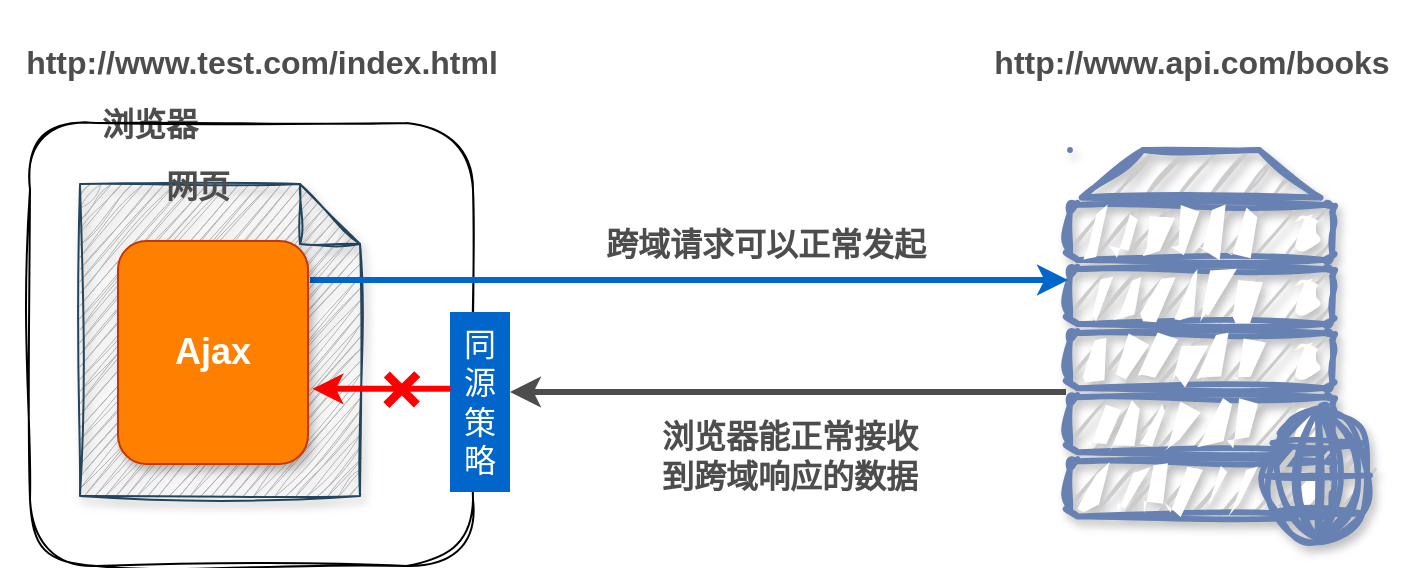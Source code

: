 <mxfile version="21.2.1" type="device">
  <diagram name="第 1 页" id="hSRQ57T09YJk9QetQUsI">
    <mxGraphModel dx="911" dy="592" grid="1" gridSize="10" guides="1" tooltips="1" connect="1" arrows="1" fold="1" page="1" pageScale="1" pageWidth="827" pageHeight="1169" math="0" shadow="0">
      <root>
        <mxCell id="0" />
        <mxCell id="1" parent="0" />
        <mxCell id="7joMMJl2bfjmAcuTHPdV-2" value="" style="fontColor=#0066CC;verticalAlign=top;verticalLabelPosition=bottom;labelPosition=center;align=center;html=1;outlineConnect=0;fillColor=#CCCCCC;strokeColor=#6881B3;gradientColor=none;gradientDirection=north;strokeWidth=2;shape=mxgraph.networks.web_server;shadow=1;sketch=1;curveFitting=1;jiggle=2;" parent="1" vertex="1">
          <mxGeometry x="610" y="187" width="150" height="196" as="geometry" />
        </mxCell>
        <mxCell id="7joMMJl2bfjmAcuTHPdV-6" value="&lt;font color=&quot;#4d4d4d&quot; style=&quot;font-size: 16px;&quot;&gt;跨域请求可以正常发起&lt;/font&gt;" style="rounded=0;whiteSpace=wrap;html=1;fontStyle=1;labelBackgroundColor=none;fillColor=none;strokeColor=none;" parent="1" vertex="1">
          <mxGeometry x="375" y="204" width="166" height="60" as="geometry" />
        </mxCell>
        <mxCell id="7joMMJl2bfjmAcuTHPdV-8" value="&lt;font style=&quot;font-size: 16px;&quot;&gt;&lt;font color=&quot;#4d4d4d&quot;&gt;浏览器能正常接收&lt;br&gt;到跨域响应的数据&lt;/font&gt;&lt;br&gt;&lt;/font&gt;" style="rounded=0;whiteSpace=wrap;html=1;fontStyle=1;labelBackgroundColor=none;fillColor=none;strokeColor=none;" parent="1" vertex="1">
          <mxGeometry x="395" y="310" width="150" height="60" as="geometry" />
        </mxCell>
        <mxCell id="OCuoVQDo6dndJ8lhLVCE-6" value="&lt;span style=&quot;font-size: 16px;&quot;&gt;&lt;font style=&quot;&quot; color=&quot;#4d4d4d&quot;&gt;http://www.api.com/books&lt;/font&gt;&lt;/span&gt;" style="rounded=0;whiteSpace=wrap;html=1;fontStyle=1;labelBackgroundColor=none;fillColor=none;strokeColor=none;" parent="1" vertex="1">
          <mxGeometry x="561" y="112.5" width="220" height="60" as="geometry" />
        </mxCell>
        <mxCell id="OCuoVQDo6dndJ8lhLVCE-7" value="&lt;font color=&quot;#4d4d4d&quot; style=&quot;font-size: 16px;&quot;&gt;浏览器&lt;/font&gt;" style="rounded=0;whiteSpace=wrap;html=1;fontStyle=1;labelBackgroundColor=none;fillColor=none;strokeColor=none;" parent="1" vertex="1">
          <mxGeometry x="75" y="144" width="150" height="60" as="geometry" />
        </mxCell>
        <mxCell id="hS-vSNftExUew_PnmpHP-2" value="" style="whiteSpace=wrap;html=1;aspect=fixed;fillColor=none;strokeColor=default;rounded=1;shadow=0;glass=0;sketch=1;curveFitting=1;jiggle=2;" vertex="1" parent="1">
          <mxGeometry x="90" y="173.5" width="221.5" height="221.5" as="geometry" />
        </mxCell>
        <mxCell id="hS-vSNftExUew_PnmpHP-3" value="" style="shape=note;whiteSpace=wrap;html=1;backgroundOutline=1;darkOpacity=0.05;fillColor=#B3B3B3;strokeColor=#23445d;shadow=1;sketch=1;curveFitting=1;jiggle=2;" vertex="1" parent="1">
          <mxGeometry x="115" y="204" width="140" height="156" as="geometry" />
        </mxCell>
        <mxCell id="OCuoVQDo6dndJ8lhLVCE-8" value="" style="endArrow=classic;html=1;rounded=0;strokeWidth=3;strokeColor=#0066CC;" parent="1" edge="1">
          <mxGeometry width="50" height="50" relative="1" as="geometry">
            <mxPoint x="230" y="252" as="sourcePoint" />
            <mxPoint x="609" y="252" as="targetPoint" />
          </mxGeometry>
        </mxCell>
        <mxCell id="hS-vSNftExUew_PnmpHP-5" value="&lt;font style=&quot;font-size: 18px;&quot; color=&quot;#ffffff&quot;&gt;&lt;b&gt;Ajax&lt;/b&gt;&lt;/font&gt;" style="rounded=1;whiteSpace=wrap;html=1;fillColor=#FF8000;strokeColor=#C73500;shadow=1;fontColor=#000000;glass=0;" vertex="1" parent="1">
          <mxGeometry x="134" y="232.5" width="95" height="111.5" as="geometry" />
        </mxCell>
        <mxCell id="hS-vSNftExUew_PnmpHP-4" value="&lt;font color=&quot;#4d4d4d&quot; style=&quot;font-size: 16px;&quot;&gt;网页&lt;/font&gt;" style="rounded=0;whiteSpace=wrap;html=1;fontStyle=1;labelBackgroundColor=none;fillColor=none;strokeColor=none;" vertex="1" parent="1">
          <mxGeometry x="99" y="188" width="150" height="33.5" as="geometry" />
        </mxCell>
        <mxCell id="hS-vSNftExUew_PnmpHP-8" value="&lt;span style=&quot;font-size: 16px;&quot;&gt;&lt;font style=&quot;&quot; color=&quot;#4d4d4d&quot;&gt;http://www.test.com/index.html&lt;/font&gt;&lt;/span&gt;" style="rounded=0;whiteSpace=wrap;html=1;fontStyle=1;labelBackgroundColor=none;fillColor=none;strokeColor=none;" vertex="1" parent="1">
          <mxGeometry x="81" y="124.5" width="250" height="36.5" as="geometry" />
        </mxCell>
        <mxCell id="hS-vSNftExUew_PnmpHP-9" value="" style="endArrow=classic;html=1;rounded=0;strokeWidth=3;strokeColor=#4D4D4D;" edge="1" parent="1">
          <mxGeometry width="50" height="50" relative="1" as="geometry">
            <mxPoint x="608" y="308" as="sourcePoint" />
            <mxPoint x="330" y="308" as="targetPoint" />
          </mxGeometry>
        </mxCell>
        <mxCell id="hS-vSNftExUew_PnmpHP-10" value="&lt;div style=&quot;font-size: 16px;&quot;&gt;&lt;span style=&quot;background-color: initial;&quot;&gt;&lt;font color=&quot;#ffffff&quot; style=&quot;font-size: 16px;&quot;&gt;同&lt;/font&gt;&lt;/span&gt;&lt;/div&gt;&lt;div style=&quot;font-size: 16px;&quot;&gt;&lt;span style=&quot;background-color: initial;&quot;&gt;&lt;font color=&quot;#ffffff&quot; style=&quot;font-size: 16px;&quot;&gt;源&lt;/font&gt;&lt;/span&gt;&lt;/div&gt;&lt;div style=&quot;font-size: 16px;&quot;&gt;&lt;span style=&quot;background-color: initial;&quot;&gt;&lt;font color=&quot;#ffffff&quot; style=&quot;font-size: 16px;&quot;&gt;策&lt;/font&gt;&lt;/span&gt;&lt;/div&gt;&lt;div style=&quot;font-size: 16px;&quot;&gt;&lt;span style=&quot;background-color: initial;&quot;&gt;&lt;font color=&quot;#ffffff&quot; style=&quot;font-size: 16px;&quot;&gt;略&lt;/font&gt;&lt;/span&gt;&lt;/div&gt;" style="rounded=0;whiteSpace=wrap;html=1;direction=south;align=center;fillColor=#0066CC;strokeColor=none;" vertex="1" parent="1">
          <mxGeometry x="300" y="268" width="30" height="90" as="geometry" />
        </mxCell>
        <mxCell id="hS-vSNftExUew_PnmpHP-11" value="" style="endArrow=classic;html=1;rounded=0;strokeWidth=3;exitX=0.427;exitY=0.991;exitDx=0;exitDy=0;strokeColor=#FF0000;exitPerimeter=0;entryX=1.023;entryY=0.663;entryDx=0;entryDy=0;entryPerimeter=0;" edge="1" parent="1" source="hS-vSNftExUew_PnmpHP-10" target="hS-vSNftExUew_PnmpHP-5">
          <mxGeometry width="50" height="50" relative="1" as="geometry">
            <mxPoint x="289.64" y="306.43" as="sourcePoint" />
            <mxPoint x="241" y="306" as="targetPoint" />
          </mxGeometry>
        </mxCell>
        <mxCell id="hS-vSNftExUew_PnmpHP-12" value="" style="shape=cross;whiteSpace=wrap;html=1;fillColor=#FF0000;rotation=-45;strokeColor=none;" vertex="1" parent="1">
          <mxGeometry x="264.99" y="296.17" width="21.83" height="21.22" as="geometry" />
        </mxCell>
      </root>
    </mxGraphModel>
  </diagram>
</mxfile>
